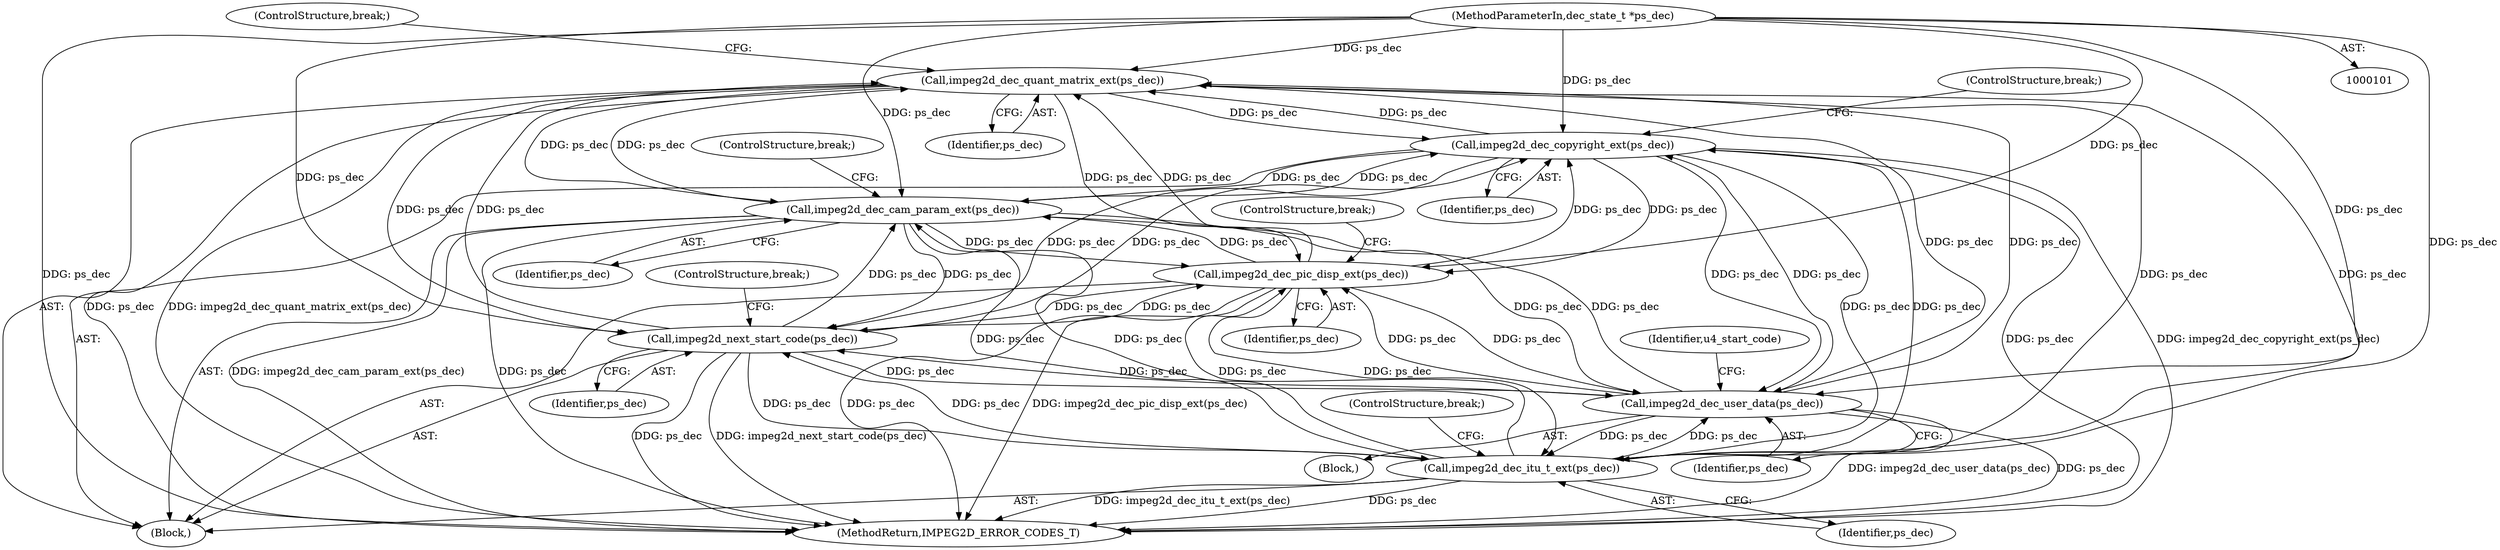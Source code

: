 digraph "0_Android_ffab15eb80630dc799eb410855c93525b75233c3_2@pointer" {
"1000167" [label="(Call,impeg2d_dec_quant_matrix_ext(ps_dec))"];
"1000171" [label="(Call,impeg2d_dec_copyright_ext(ps_dec))"];
"1000167" [label="(Call,impeg2d_dec_quant_matrix_ext(ps_dec))"];
"1000179" [label="(Call,impeg2d_dec_cam_param_ext(ps_dec))"];
"1000175" [label="(Call,impeg2d_dec_pic_disp_ext(ps_dec))"];
"1000196" [label="(Call,impeg2d_next_start_code(ps_dec))"];
"1000183" [label="(Call,impeg2d_dec_itu_t_ext(ps_dec))"];
"1000151" [label="(Call,impeg2d_dec_user_data(ps_dec))"];
"1000102" [label="(MethodParameterIn,dec_state_t *ps_dec)"];
"1000165" [label="(Block,)"];
"1000197" [label="(Identifier,ps_dec)"];
"1000177" [label="(ControlStructure,break;)"];
"1000176" [label="(Identifier,ps_dec)"];
"1000183" [label="(Call,impeg2d_dec_itu_t_ext(ps_dec))"];
"1000169" [label="(ControlStructure,break;)"];
"1000179" [label="(Call,impeg2d_dec_cam_param_ext(ps_dec))"];
"1000200" [label="(Identifier,u4_start_code)"];
"1000180" [label="(Identifier,ps_dec)"];
"1000152" [label="(Identifier,ps_dec)"];
"1000206" [label="(MethodReturn,IMPEG2D_ERROR_CODES_T)"];
"1000173" [label="(ControlStructure,break;)"];
"1000198" [label="(ControlStructure,break;)"];
"1000151" [label="(Call,impeg2d_dec_user_data(ps_dec))"];
"1000181" [label="(ControlStructure,break;)"];
"1000171" [label="(Call,impeg2d_dec_copyright_ext(ps_dec))"];
"1000150" [label="(Block,)"];
"1000167" [label="(Call,impeg2d_dec_quant_matrix_ext(ps_dec))"];
"1000185" [label="(ControlStructure,break;)"];
"1000102" [label="(MethodParameterIn,dec_state_t *ps_dec)"];
"1000196" [label="(Call,impeg2d_next_start_code(ps_dec))"];
"1000184" [label="(Identifier,ps_dec)"];
"1000175" [label="(Call,impeg2d_dec_pic_disp_ext(ps_dec))"];
"1000168" [label="(Identifier,ps_dec)"];
"1000172" [label="(Identifier,ps_dec)"];
"1000167" -> "1000165"  [label="AST: "];
"1000167" -> "1000168"  [label="CFG: "];
"1000168" -> "1000167"  [label="AST: "];
"1000169" -> "1000167"  [label="CFG: "];
"1000167" -> "1000206"  [label="DDG: ps_dec"];
"1000167" -> "1000206"  [label="DDG: impeg2d_dec_quant_matrix_ext(ps_dec)"];
"1000167" -> "1000151"  [label="DDG: ps_dec"];
"1000171" -> "1000167"  [label="DDG: ps_dec"];
"1000179" -> "1000167"  [label="DDG: ps_dec"];
"1000175" -> "1000167"  [label="DDG: ps_dec"];
"1000196" -> "1000167"  [label="DDG: ps_dec"];
"1000183" -> "1000167"  [label="DDG: ps_dec"];
"1000151" -> "1000167"  [label="DDG: ps_dec"];
"1000102" -> "1000167"  [label="DDG: ps_dec"];
"1000167" -> "1000171"  [label="DDG: ps_dec"];
"1000167" -> "1000175"  [label="DDG: ps_dec"];
"1000167" -> "1000179"  [label="DDG: ps_dec"];
"1000167" -> "1000183"  [label="DDG: ps_dec"];
"1000167" -> "1000196"  [label="DDG: ps_dec"];
"1000171" -> "1000165"  [label="AST: "];
"1000171" -> "1000172"  [label="CFG: "];
"1000172" -> "1000171"  [label="AST: "];
"1000173" -> "1000171"  [label="CFG: "];
"1000171" -> "1000206"  [label="DDG: ps_dec"];
"1000171" -> "1000206"  [label="DDG: impeg2d_dec_copyright_ext(ps_dec)"];
"1000171" -> "1000151"  [label="DDG: ps_dec"];
"1000179" -> "1000171"  [label="DDG: ps_dec"];
"1000175" -> "1000171"  [label="DDG: ps_dec"];
"1000196" -> "1000171"  [label="DDG: ps_dec"];
"1000183" -> "1000171"  [label="DDG: ps_dec"];
"1000151" -> "1000171"  [label="DDG: ps_dec"];
"1000102" -> "1000171"  [label="DDG: ps_dec"];
"1000171" -> "1000175"  [label="DDG: ps_dec"];
"1000171" -> "1000179"  [label="DDG: ps_dec"];
"1000171" -> "1000183"  [label="DDG: ps_dec"];
"1000171" -> "1000196"  [label="DDG: ps_dec"];
"1000179" -> "1000165"  [label="AST: "];
"1000179" -> "1000180"  [label="CFG: "];
"1000180" -> "1000179"  [label="AST: "];
"1000181" -> "1000179"  [label="CFG: "];
"1000179" -> "1000206"  [label="DDG: impeg2d_dec_cam_param_ext(ps_dec)"];
"1000179" -> "1000206"  [label="DDG: ps_dec"];
"1000179" -> "1000151"  [label="DDG: ps_dec"];
"1000179" -> "1000175"  [label="DDG: ps_dec"];
"1000175" -> "1000179"  [label="DDG: ps_dec"];
"1000196" -> "1000179"  [label="DDG: ps_dec"];
"1000183" -> "1000179"  [label="DDG: ps_dec"];
"1000151" -> "1000179"  [label="DDG: ps_dec"];
"1000102" -> "1000179"  [label="DDG: ps_dec"];
"1000179" -> "1000183"  [label="DDG: ps_dec"];
"1000179" -> "1000196"  [label="DDG: ps_dec"];
"1000175" -> "1000165"  [label="AST: "];
"1000175" -> "1000176"  [label="CFG: "];
"1000176" -> "1000175"  [label="AST: "];
"1000177" -> "1000175"  [label="CFG: "];
"1000175" -> "1000206"  [label="DDG: ps_dec"];
"1000175" -> "1000206"  [label="DDG: impeg2d_dec_pic_disp_ext(ps_dec)"];
"1000175" -> "1000151"  [label="DDG: ps_dec"];
"1000196" -> "1000175"  [label="DDG: ps_dec"];
"1000183" -> "1000175"  [label="DDG: ps_dec"];
"1000151" -> "1000175"  [label="DDG: ps_dec"];
"1000102" -> "1000175"  [label="DDG: ps_dec"];
"1000175" -> "1000183"  [label="DDG: ps_dec"];
"1000175" -> "1000196"  [label="DDG: ps_dec"];
"1000196" -> "1000165"  [label="AST: "];
"1000196" -> "1000197"  [label="CFG: "];
"1000197" -> "1000196"  [label="AST: "];
"1000198" -> "1000196"  [label="CFG: "];
"1000196" -> "1000206"  [label="DDG: ps_dec"];
"1000196" -> "1000206"  [label="DDG: impeg2d_next_start_code(ps_dec)"];
"1000196" -> "1000151"  [label="DDG: ps_dec"];
"1000196" -> "1000183"  [label="DDG: ps_dec"];
"1000183" -> "1000196"  [label="DDG: ps_dec"];
"1000151" -> "1000196"  [label="DDG: ps_dec"];
"1000102" -> "1000196"  [label="DDG: ps_dec"];
"1000183" -> "1000165"  [label="AST: "];
"1000183" -> "1000184"  [label="CFG: "];
"1000184" -> "1000183"  [label="AST: "];
"1000185" -> "1000183"  [label="CFG: "];
"1000183" -> "1000206"  [label="DDG: ps_dec"];
"1000183" -> "1000206"  [label="DDG: impeg2d_dec_itu_t_ext(ps_dec)"];
"1000183" -> "1000151"  [label="DDG: ps_dec"];
"1000151" -> "1000183"  [label="DDG: ps_dec"];
"1000102" -> "1000183"  [label="DDG: ps_dec"];
"1000151" -> "1000150"  [label="AST: "];
"1000151" -> "1000152"  [label="CFG: "];
"1000152" -> "1000151"  [label="AST: "];
"1000200" -> "1000151"  [label="CFG: "];
"1000151" -> "1000206"  [label="DDG: impeg2d_dec_user_data(ps_dec)"];
"1000151" -> "1000206"  [label="DDG: ps_dec"];
"1000102" -> "1000151"  [label="DDG: ps_dec"];
"1000102" -> "1000101"  [label="AST: "];
"1000102" -> "1000206"  [label="DDG: ps_dec"];
}

